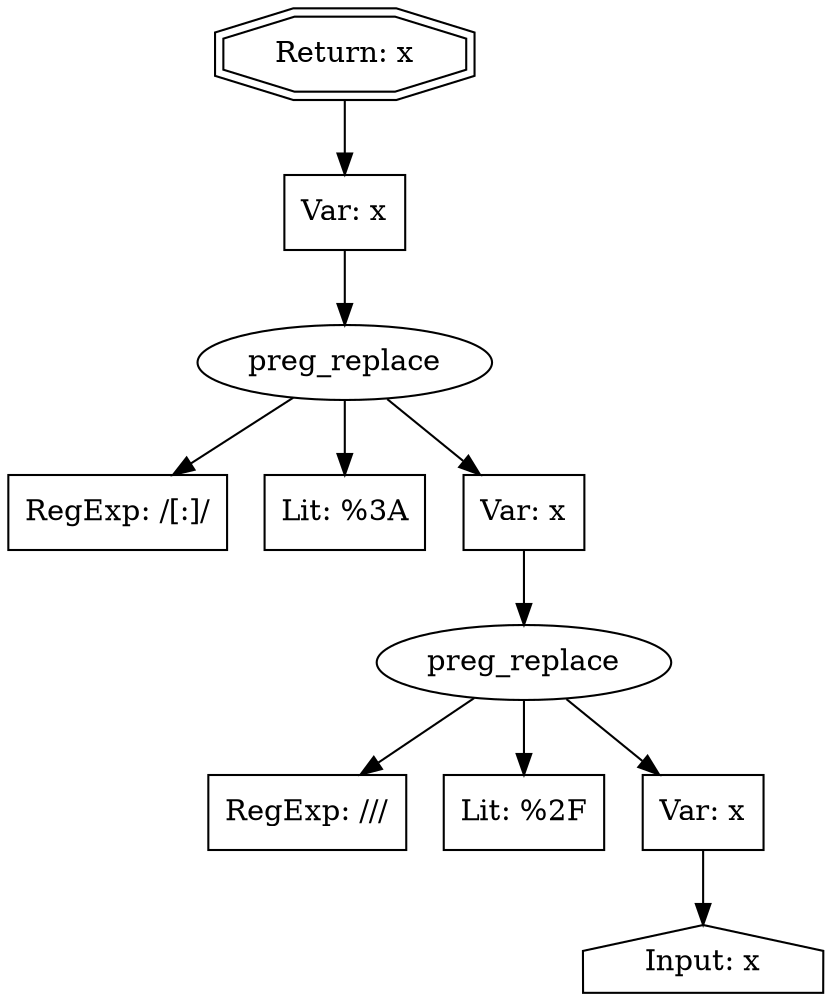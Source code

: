 // Finding: 09574d54-2bdc-4672-ab9b-9f6d9f5cd861
// Finding.url: https://editions.example450.com/books/onul/#p=1##'></iframe></style></script></object></embed></textarea><img src=x onerror=taintfoxLog('afe7641be8244c3fa21c2b1401adc430')><!--/*
// Finding.parentloc: https://editions.example450.com/books/onul/#p=1##'></iframe></style></script></object></embed></textarea><img src=x onerror=taintfoxLog('afe7641be8244c3fa21c2b1401adc430')><!--/*
// Finding.domain: editions.example450.com
// Finding.base_domain: example450.com
// Finding.source: location.href
// Finding.sink: innerHTML
// Sanitizer.score: 2
// Sanitizer.name: Metacharacter
// Sanitizer.location: https://static.example451.com/book/template/Metro/javascript/main.js - refreshList:675:436
// Finding.begin: 263
// Finding.end: 268
// Finding.original_uuid: 7499fae0-27f1-4a79-a146-3c5b533b15ab
// Finding.TwentyFiveMillionFlowsId: -1323383493
// Finding.script: https://static.example451.com/book/js/jquery-3.5.1.min.js
// Finding.line: 2
// Exploit.uuid: afe7641b-e824-4c3f-a21c-2b1401adc430
// Exploit.success: false
// Exploit.status: validated
// Exploit.method: C
// Exploit.type: html
// Exploit.token: attribute
// Exploit.content: href
// Exploit.quote_type: '
// Exploit.tag: a
// Exploit.break_out: #'></iframe></style></script></object></embed></textarea><img src=x onerror=
// Exploit.break_in: ><!--/*
// Exploit.payload: #'></iframe></style></script></object></embed></textarea><img src=x onerror=taintfoxLog(1)><!--/*
// Exploit.begin_taint_url: 0
// Exploit.end_taint_url: 5
// Exploit.replace_begin_url: 48
// Exploit.replace_end_url: 48
// Exploit.replace_begin_param: 59
// Exploit.replace_end_param: 59
// Issues.LargestEncodeAttrStringChain: 0
// Issues.LargestTextFragmentEncodeChainLength: 0
// Issues.HasApproximation: false
// Issues.HasMissingImplementation: false
// Issues.HasInfiniteRegexWithFunctionReplacer: false
// Issues.MergedSplitAndJoins: false
// Issues.HasUrlInRhsOfReplace: false
// Issues.HasUrlInLhsOfReplace: false
// Issues.HasCookieValueInLhsOfreplace: false
// Issues.HasCookieValueInRhsOfreplace: false
// Issues.HasCookieValueInMatchPattern: false
// Issues.HasCookieValueInExecPattern: false
// Issues.RemovedLRConcats: false
// Issues.RemovedReplaceArtifacts: false
// Issues.HasUrlInMatchPattern: false
// Issues.HasUrlInExecPattern: false
// Issues.RemovedNOPreplaces: false
// Issues.Known_sanitizer: false
// DepGraph.hash: -1163646451
// DepGraph.sanitizer_hash: -1163646451

digraph cfg {
n0 [shape=house, label="Input: x"];
n1 [shape=ellipse, label="preg_replace"];
n2 [shape=box, label="RegExp: /\//"];
n3 [shape=box, label="Lit: %2F"];
n4 [shape=box, label="Var: x"];
n5 [shape=ellipse, label="preg_replace"];
n6 [shape=box, label="RegExp: /[:]/"];
n7 [shape=box, label="Lit: %3A"];
n8 [shape=box, label="Var: x"];
n9 [shape=box, label="Var: x"];
n10 [shape=doubleoctagon, label="Return: x"];
n4 -> n0;
n1 -> n2;
n1 -> n3;
n1 -> n4;
n8 -> n1;
n5 -> n6;
n5 -> n7;
n5 -> n8;
n9 -> n5;
n10 -> n9;
}